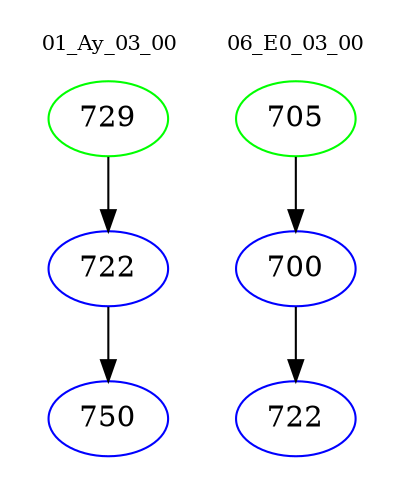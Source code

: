 digraph{
subgraph cluster_0 {
color = white
label = "01_Ay_03_00";
fontsize=10;
T0_729 [label="729", color="green"]
T0_729 -> T0_722 [color="black"]
T0_722 [label="722", color="blue"]
T0_722 -> T0_750 [color="black"]
T0_750 [label="750", color="blue"]
}
subgraph cluster_1 {
color = white
label = "06_E0_03_00";
fontsize=10;
T1_705 [label="705", color="green"]
T1_705 -> T1_700 [color="black"]
T1_700 [label="700", color="blue"]
T1_700 -> T1_722 [color="black"]
T1_722 [label="722", color="blue"]
}
}
